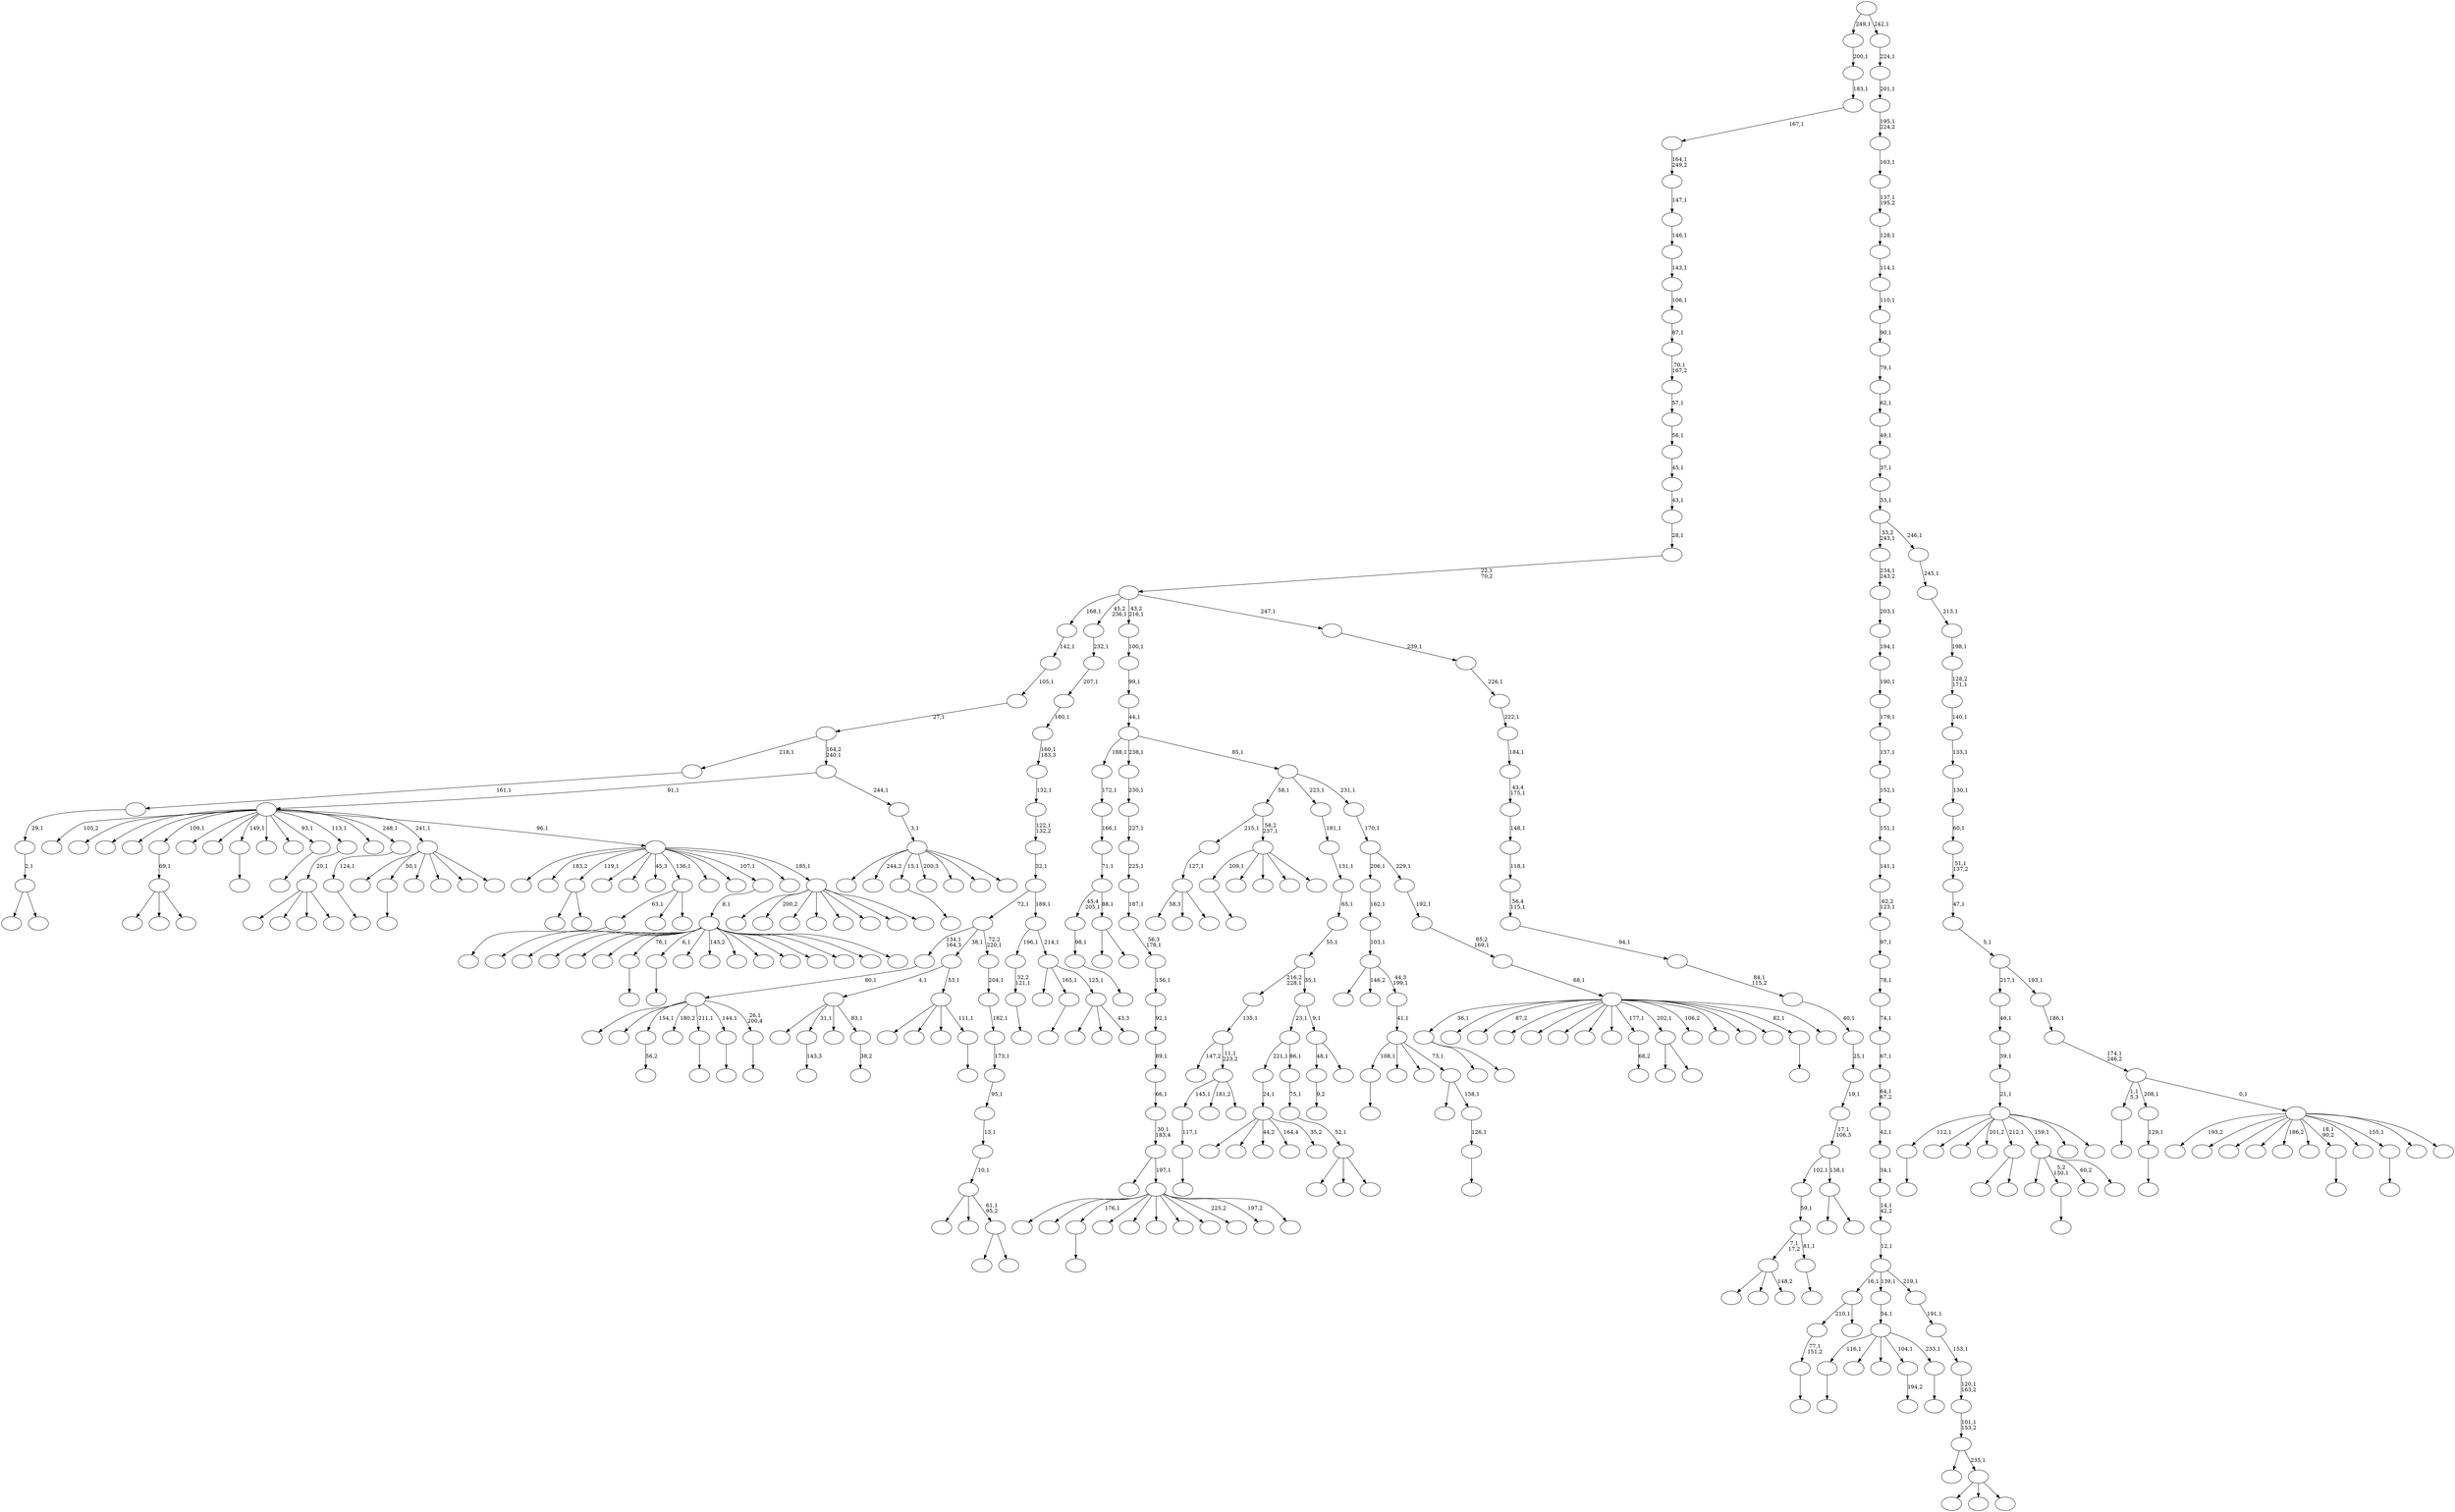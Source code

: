 digraph T {
	450 [label=""]
	449 [label=""]
	448 [label=""]
	447 [label=""]
	446 [label=""]
	445 [label=""]
	444 [label=""]
	443 [label=""]
	442 [label=""]
	441 [label=""]
	440 [label=""]
	439 [label=""]
	438 [label=""]
	437 [label=""]
	436 [label=""]
	435 [label=""]
	434 [label=""]
	433 [label=""]
	432 [label=""]
	431 [label=""]
	430 [label=""]
	429 [label=""]
	428 [label=""]
	427 [label=""]
	426 [label=""]
	425 [label=""]
	424 [label=""]
	423 [label=""]
	422 [label=""]
	421 [label=""]
	420 [label=""]
	419 [label=""]
	418 [label=""]
	417 [label=""]
	416 [label=""]
	415 [label=""]
	414 [label=""]
	413 [label=""]
	412 [label=""]
	411 [label=""]
	410 [label=""]
	409 [label=""]
	408 [label=""]
	407 [label=""]
	406 [label=""]
	405 [label=""]
	404 [label=""]
	403 [label=""]
	402 [label=""]
	401 [label=""]
	400 [label=""]
	399 [label=""]
	398 [label=""]
	397 [label=""]
	396 [label=""]
	395 [label=""]
	394 [label=""]
	393 [label=""]
	392 [label=""]
	391 [label=""]
	390 [label=""]
	389 [label=""]
	388 [label=""]
	387 [label=""]
	386 [label=""]
	385 [label=""]
	384 [label=""]
	383 [label=""]
	382 [label=""]
	381 [label=""]
	380 [label=""]
	379 [label=""]
	378 [label=""]
	377 [label=""]
	376 [label=""]
	375 [label=""]
	374 [label=""]
	373 [label=""]
	372 [label=""]
	371 [label=""]
	370 [label=""]
	369 [label=""]
	368 [label=""]
	367 [label=""]
	366 [label=""]
	365 [label=""]
	364 [label=""]
	363 [label=""]
	362 [label=""]
	361 [label=""]
	360 [label=""]
	359 [label=""]
	358 [label=""]
	357 [label=""]
	356 [label=""]
	355 [label=""]
	354 [label=""]
	353 [label=""]
	352 [label=""]
	351 [label=""]
	350 [label=""]
	349 [label=""]
	348 [label=""]
	347 [label=""]
	346 [label=""]
	345 [label=""]
	344 [label=""]
	343 [label=""]
	342 [label=""]
	341 [label=""]
	340 [label=""]
	339 [label=""]
	338 [label=""]
	337 [label=""]
	336 [label=""]
	335 [label=""]
	334 [label=""]
	333 [label=""]
	332 [label=""]
	331 [label=""]
	330 [label=""]
	329 [label=""]
	328 [label=""]
	327 [label=""]
	326 [label=""]
	325 [label=""]
	324 [label=""]
	323 [label=""]
	322 [label=""]
	321 [label=""]
	320 [label=""]
	319 [label=""]
	318 [label=""]
	317 [label=""]
	316 [label=""]
	315 [label=""]
	314 [label=""]
	313 [label=""]
	312 [label=""]
	311 [label=""]
	310 [label=""]
	309 [label=""]
	308 [label=""]
	307 [label=""]
	306 [label=""]
	305 [label=""]
	304 [label=""]
	303 [label=""]
	302 [label=""]
	301 [label=""]
	300 [label=""]
	299 [label=""]
	298 [label=""]
	297 [label=""]
	296 [label=""]
	295 [label=""]
	294 [label=""]
	293 [label=""]
	292 [label=""]
	291 [label=""]
	290 [label=""]
	289 [label=""]
	288 [label=""]
	287 [label=""]
	286 [label=""]
	285 [label=""]
	284 [label=""]
	283 [label=""]
	282 [label=""]
	281 [label=""]
	280 [label=""]
	279 [label=""]
	278 [label=""]
	277 [label=""]
	276 [label=""]
	275 [label=""]
	274 [label=""]
	273 [label=""]
	272 [label=""]
	271 [label=""]
	270 [label=""]
	269 [label=""]
	268 [label=""]
	267 [label=""]
	266 [label=""]
	265 [label=""]
	264 [label=""]
	263 [label=""]
	262 [label=""]
	261 [label=""]
	260 [label=""]
	259 [label=""]
	258 [label=""]
	257 [label=""]
	256 [label=""]
	255 [label=""]
	254 [label=""]
	253 [label=""]
	252 [label=""]
	251 [label=""]
	250 [label=""]
	249 [label=""]
	248 [label=""]
	247 [label=""]
	246 [label=""]
	245 [label=""]
	244 [label=""]
	243 [label=""]
	242 [label=""]
	241 [label=""]
	240 [label=""]
	239 [label=""]
	238 [label=""]
	237 [label=""]
	236 [label=""]
	235 [label=""]
	234 [label=""]
	233 [label=""]
	232 [label=""]
	231 [label=""]
	230 [label=""]
	229 [label=""]
	228 [label=""]
	227 [label=""]
	226 [label=""]
	225 [label=""]
	224 [label=""]
	223 [label=""]
	222 [label=""]
	221 [label=""]
	220 [label=""]
	219 [label=""]
	218 [label=""]
	217 [label=""]
	216 [label=""]
	215 [label=""]
	214 [label=""]
	213 [label=""]
	212 [label=""]
	211 [label=""]
	210 [label=""]
	209 [label=""]
	208 [label=""]
	207 [label=""]
	206 [label=""]
	205 [label=""]
	204 [label=""]
	203 [label=""]
	202 [label=""]
	201 [label=""]
	200 [label=""]
	199 [label=""]
	198 [label=""]
	197 [label=""]
	196 [label=""]
	195 [label=""]
	194 [label=""]
	193 [label=""]
	192 [label=""]
	191 [label=""]
	190 [label=""]
	189 [label=""]
	188 [label=""]
	187 [label=""]
	186 [label=""]
	185 [label=""]
	184 [label=""]
	183 [label=""]
	182 [label=""]
	181 [label=""]
	180 [label=""]
	179 [label=""]
	178 [label=""]
	177 [label=""]
	176 [label=""]
	175 [label=""]
	174 [label=""]
	173 [label=""]
	172 [label=""]
	171 [label=""]
	170 [label=""]
	169 [label=""]
	168 [label=""]
	167 [label=""]
	166 [label=""]
	165 [label=""]
	164 [label=""]
	163 [label=""]
	162 [label=""]
	161 [label=""]
	160 [label=""]
	159 [label=""]
	158 [label=""]
	157 [label=""]
	156 [label=""]
	155 [label=""]
	154 [label=""]
	153 [label=""]
	152 [label=""]
	151 [label=""]
	150 [label=""]
	149 [label=""]
	148 [label=""]
	147 [label=""]
	146 [label=""]
	145 [label=""]
	144 [label=""]
	143 [label=""]
	142 [label=""]
	141 [label=""]
	140 [label=""]
	139 [label=""]
	138 [label=""]
	137 [label=""]
	136 [label=""]
	135 [label=""]
	134 [label=""]
	133 [label=""]
	132 [label=""]
	131 [label=""]
	130 [label=""]
	129 [label=""]
	128 [label=""]
	127 [label=""]
	126 [label=""]
	125 [label=""]
	124 [label=""]
	123 [label=""]
	122 [label=""]
	121 [label=""]
	120 [label=""]
	119 [label=""]
	118 [label=""]
	117 [label=""]
	116 [label=""]
	115 [label=""]
	114 [label=""]
	113 [label=""]
	112 [label=""]
	111 [label=""]
	110 [label=""]
	109 [label=""]
	108 [label=""]
	107 [label=""]
	106 [label=""]
	105 [label=""]
	104 [label=""]
	103 [label=""]
	102 [label=""]
	101 [label=""]
	100 [label=""]
	99 [label=""]
	98 [label=""]
	97 [label=""]
	96 [label=""]
	95 [label=""]
	94 [label=""]
	93 [label=""]
	92 [label=""]
	91 [label=""]
	90 [label=""]
	89 [label=""]
	88 [label=""]
	87 [label=""]
	86 [label=""]
	85 [label=""]
	84 [label=""]
	83 [label=""]
	82 [label=""]
	81 [label=""]
	80 [label=""]
	79 [label=""]
	78 [label=""]
	77 [label=""]
	76 [label=""]
	75 [label=""]
	74 [label=""]
	73 [label=""]
	72 [label=""]
	71 [label=""]
	70 [label=""]
	69 [label=""]
	68 [label=""]
	67 [label=""]
	66 [label=""]
	65 [label=""]
	64 [label=""]
	63 [label=""]
	62 [label=""]
	61 [label=""]
	60 [label=""]
	59 [label=""]
	58 [label=""]
	57 [label=""]
	56 [label=""]
	55 [label=""]
	54 [label=""]
	53 [label=""]
	52 [label=""]
	51 [label=""]
	50 [label=""]
	49 [label=""]
	48 [label=""]
	47 [label=""]
	46 [label=""]
	45 [label=""]
	44 [label=""]
	43 [label=""]
	42 [label=""]
	41 [label=""]
	40 [label=""]
	39 [label=""]
	38 [label=""]
	37 [label=""]
	36 [label=""]
	35 [label=""]
	34 [label=""]
	33 [label=""]
	32 [label=""]
	31 [label=""]
	30 [label=""]
	29 [label=""]
	28 [label=""]
	27 [label=""]
	26 [label=""]
	25 [label=""]
	24 [label=""]
	23 [label=""]
	22 [label=""]
	21 [label=""]
	20 [label=""]
	19 [label=""]
	18 [label=""]
	17 [label=""]
	16 [label=""]
	15 [label=""]
	14 [label=""]
	13 [label=""]
	12 [label=""]
	11 [label=""]
	10 [label=""]
	9 [label=""]
	8 [label=""]
	7 [label=""]
	6 [label=""]
	5 [label=""]
	4 [label=""]
	3 [label=""]
	2 [label=""]
	1 [label=""]
	0 [label=""]
	442 -> 443 [label=""]
	441 -> 442 [label="117,1"]
	435 -> 436 [label=""]
	428 -> 429 [label=""]
	424 -> 425 [label=""]
	420 -> 427 [label=""]
	420 -> 421 [label=""]
	416 -> 417 [label=""]
	415 -> 416 [label="77,1\n151,2"]
	407 -> 439 [label=""]
	407 -> 408 [label=""]
	405 -> 406 [label=""]
	401 -> 402 [label=""]
	392 -> 393 [label=""]
	389 -> 390 [label=""]
	385 -> 386 [label="56,2"]
	383 -> 432 [label=""]
	383 -> 384 [label=""]
	382 -> 383 [label="2,1"]
	381 -> 382 [label="29,1"]
	380 -> 381 [label="161,1"]
	373 -> 374 [label=""]
	371 -> 372 [label=""]
	370 -> 371 [label="32,2\n121,1"]
	362 -> 412 [label=""]
	362 -> 363 [label=""]
	360 -> 361 [label=""]
	359 -> 360 [label="98,1"]
	355 -> 356 [label=""]
	353 -> 415 [label="210,1"]
	353 -> 354 [label=""]
	351 -> 352 [label=""]
	333 -> 378 [label=""]
	333 -> 347 [label=""]
	333 -> 334 [label=""]
	332 -> 333 [label="69,1"]
	330 -> 331 [label=""]
	324 -> 441 [label="145,1"]
	324 -> 364 [label="181,2"]
	324 -> 325 [label=""]
	323 -> 423 [label="147,2"]
	323 -> 324 [label="11,1\n223,2"]
	322 -> 323 [label="135,1"]
	320 -> 321 [label=""]
	312 -> 313 [label="143,3"]
	310 -> 311 [label=""]
	303 -> 304 [label=""]
	299 -> 422 [label="58,3"]
	299 -> 335 [label=""]
	299 -> 300 [label=""]
	298 -> 299 [label="127,1"]
	293 -> 358 [label=""]
	293 -> 294 [label=""]
	292 -> 359 [label="45,4\n205,1"]
	292 -> 293 [label="88,1"]
	291 -> 292 [label="71,1"]
	290 -> 291 [label="166,1"]
	289 -> 290 [label="172,1"]
	278 -> 279 [label=""]
	276 -> 430 [label=""]
	276 -> 343 [label=""]
	276 -> 306 [label="44,2"]
	276 -> 281 [label="164,4"]
	276 -> 277 [label="35,2"]
	275 -> 276 [label="24,1"]
	273 -> 340 [label=""]
	273 -> 328 [label=""]
	273 -> 274 [label="148,2"]
	271 -> 392 [label="63,1"]
	271 -> 283 [label=""]
	271 -> 272 [label=""]
	268 -> 269 [label="68,2"]
	266 -> 267 [label=""]
	263 -> 339 [label=""]
	263 -> 264 [label=""]
	259 -> 447 [label=""]
	259 -> 424 [label="5,2\n150,1"]
	259 -> 342 [label="60,2"]
	259 -> 260 [label=""]
	256 -> 257 [label="9,2"]
	253 -> 254 [label=""]
	252 -> 253 [label="129,1"]
	250 -> 251 [label=""]
	249 -> 411 [label=""]
	249 -> 409 [label=""]
	249 -> 385 [label="154,1"]
	249 -> 369 [label="180,2"]
	249 -> 330 [label="211,1"]
	249 -> 278 [label="144,1"]
	249 -> 250 [label="26,1\n200,4"]
	248 -> 249 [label="80,1"]
	246 -> 247 [label=""]
	241 -> 444 [label=""]
	241 -> 350 [label=""]
	241 -> 242 [label=""]
	240 -> 241 [label="52,1"]
	239 -> 240 [label="75,1"]
	238 -> 275 [label="221,1"]
	238 -> 239 [label="86,1"]
	234 -> 235 [label=""]
	232 -> 233 [label=""]
	225 -> 226 [label="38,2"]
	224 -> 446 [label=""]
	224 -> 312 [label="31,1"]
	224 -> 296 [label=""]
	224 -> 225 [label="83,1"]
	220 -> 410 [label=""]
	220 -> 387 [label=""]
	220 -> 373 [label="176,1"]
	220 -> 368 [label=""]
	220 -> 366 [label=""]
	220 -> 348 [label=""]
	220 -> 346 [label=""]
	220 -> 319 [label=""]
	220 -> 270 [label="225,2"]
	220 -> 229 [label="197,2"]
	220 -> 221 [label=""]
	219 -> 341 [label=""]
	219 -> 220 [label="197,1"]
	218 -> 219 [label="30,1\n183,4"]
	217 -> 218 [label="66,1"]
	216 -> 217 [label="89,1"]
	215 -> 216 [label="92,1"]
	214 -> 215 [label="156,1"]
	213 -> 214 [label="56,3\n178,1"]
	212 -> 213 [label="187,1"]
	211 -> 212 [label="225,1"]
	210 -> 211 [label="227,1"]
	209 -> 210 [label="230,1"]
	205 -> 419 [label=""]
	205 -> 315 [label=""]
	205 -> 297 [label=""]
	205 -> 206 [label=""]
	204 -> 205 [label="20,1"]
	199 -> 437 [label=""]
	199 -> 433 [label=""]
	199 -> 426 [label=""]
	199 -> 395 [label=""]
	199 -> 379 [label=""]
	199 -> 355 [label="76,1"]
	199 -> 320 [label="6,1"]
	199 -> 316 [label=""]
	199 -> 302 [label="143,2"]
	199 -> 301 [label=""]
	199 -> 286 [label=""]
	199 -> 258 [label=""]
	199 -> 228 [label=""]
	199 -> 202 [label=""]
	199 -> 201 [label=""]
	199 -> 200 [label=""]
	198 -> 199 [label="8,1"]
	194 -> 195 [label=""]
	193 -> 194 [label="124,1"]
	189 -> 440 [label=""]
	189 -> 405 [label="50,1"]
	189 -> 388 [label=""]
	189 -> 344 [label=""]
	189 -> 284 [label=""]
	189 -> 190 [label=""]
	183 -> 184 [label="194,2"]
	181 -> 435 [label="112,1"]
	181 -> 394 [label=""]
	181 -> 377 [label=""]
	181 -> 375 [label="201,2"]
	181 -> 362 [label="212,1"]
	181 -> 259 [label="159,1"]
	181 -> 243 [label=""]
	181 -> 182 [label=""]
	180 -> 181 [label="21,1"]
	179 -> 180 [label="39,1"]
	178 -> 179 [label="46,1"]
	175 -> 176 [label=""]
	174 -> 285 [label=""]
	174 -> 280 [label=""]
	174 -> 192 [label=""]
	174 -> 175 [label="111,1"]
	173 -> 224 [label="4,1"]
	173 -> 174 [label="53,1"]
	171 -> 172 [label=""]
	170 -> 389 [label="116,1"]
	170 -> 337 [label=""]
	170 -> 188 [label=""]
	170 -> 183 [label="104,1"]
	170 -> 171 [label="233,1"]
	169 -> 170 [label="54,1"]
	167 -> 305 [label=""]
	167 -> 262 [label=""]
	167 -> 168 [label=""]
	166 -> 196 [label=""]
	166 -> 167 [label="235,1"]
	165 -> 166 [label="101,1\n153,2"]
	164 -> 165 [label="120,1\n163,2"]
	163 -> 164 [label="153,1"]
	162 -> 163 [label="191,1"]
	161 -> 353 [label="16,1"]
	161 -> 169 [label="139,1"]
	161 -> 162 [label="219,1"]
	160 -> 161 [label="12,1"]
	159 -> 160 [label="14,1\n42,2"]
	158 -> 159 [label="34,1"]
	157 -> 158 [label="42,1"]
	156 -> 157 [label="64,1\n67,2"]
	155 -> 156 [label="67,1"]
	154 -> 155 [label="74,1"]
	153 -> 154 [label="78,1"]
	152 -> 153 [label="97,1"]
	151 -> 152 [label="62,2\n123,1"]
	150 -> 151 [label="141,1"]
	149 -> 150 [label="151,1"]
	148 -> 149 [label="152,1"]
	147 -> 148 [label="157,1"]
	146 -> 147 [label="179,1"]
	145 -> 146 [label="190,1"]
	144 -> 145 [label="194,1"]
	143 -> 144 [label="203,1"]
	142 -> 143 [label="234,1\n243,2"]
	139 -> 401 [label="209,1"]
	139 -> 349 [label=""]
	139 -> 245 [label=""]
	139 -> 208 [label=""]
	139 -> 140 [label=""]
	138 -> 298 [label="215,1"]
	138 -> 139 [label="58,2\n237,1"]
	136 -> 137 [label=""]
	135 -> 136 [label="126,1"]
	134 -> 265 [label=""]
	134 -> 135 [label="158,1"]
	133 -> 246 [label="108,1"]
	133 -> 230 [label=""]
	133 -> 141 [label=""]
	133 -> 134 [label="73,1"]
	132 -> 133 [label="41,1"]
	131 -> 309 [label=""]
	131 -> 203 [label="146,2"]
	131 -> 132 [label="44,3\n199,1"]
	130 -> 131 [label="103,1"]
	129 -> 130 [label="162,1"]
	126 -> 365 [label=""]
	126 -> 336 [label="200,2"]
	126 -> 314 [label=""]
	126 -> 255 [label=""]
	126 -> 237 [label=""]
	126 -> 185 [label=""]
	126 -> 177 [label=""]
	126 -> 127 [label=""]
	125 -> 449 [label=""]
	125 -> 438 [label="183,2"]
	125 -> 407 [label="119,1"]
	125 -> 376 [label=""]
	125 -> 329 [label=""]
	125 -> 327 [label="45,3"]
	125 -> 271 [label="136,1"]
	125 -> 244 [label=""]
	125 -> 223 [label=""]
	125 -> 198 [label="107,1"]
	125 -> 186 [label=""]
	125 -> 126 [label="185,1"]
	124 -> 434 [label="105,2"]
	124 -> 418 [label=""]
	124 -> 413 [label=""]
	124 -> 400 [label=""]
	124 -> 332 [label="109,1"]
	124 -> 318 [label=""]
	124 -> 317 [label=""]
	124 -> 303 [label="149,1"]
	124 -> 295 [label=""]
	124 -> 287 [label=""]
	124 -> 234 [label="93,1"]
	124 -> 204 [label="113,1"]
	124 -> 197 [label=""]
	124 -> 193 [label="248,1"]
	124 -> 189 [label="241,1"]
	124 -> 125 [label="96,1"]
	121 -> 122 [label=""]
	120 -> 273 [label="7,1\n17,2"]
	120 -> 121 [label="81,1"]
	119 -> 120 [label="59,1"]
	117 -> 398 [label=""]
	117 -> 391 [label="244,2"]
	117 -> 310 [label="15,1"]
	117 -> 261 [label="200,3"]
	117 -> 236 [label=""]
	117 -> 222 [label=""]
	117 -> 118 [label=""]
	116 -> 117 [label="3,1"]
	115 -> 124 [label="91,1"]
	115 -> 116 [label="244,1"]
	114 -> 380 [label="218,1"]
	114 -> 115 [label="164,2\n240,1"]
	113 -> 114 [label="27,1"]
	112 -> 113 [label="105,1"]
	111 -> 112 [label="142,1"]
	109 -> 345 [label=""]
	109 -> 110 [label=""]
	108 -> 403 [label=""]
	108 -> 231 [label=""]
	108 -> 109 [label="61,1\n95,2"]
	107 -> 108 [label="10,1"]
	106 -> 107 [label="13,1"]
	105 -> 106 [label="95,1"]
	104 -> 105 [label="173,1"]
	103 -> 104 [label="182,1"]
	102 -> 103 [label="204,1"]
	101 -> 248 [label="134,1\n164,3"]
	101 -> 173 [label="38,1"]
	101 -> 102 [label="72,2\n220,1"]
	99 -> 307 [label=""]
	99 -> 128 [label=""]
	99 -> 100 [label="43,3"]
	98 -> 404 [label=""]
	98 -> 266 [label="165,1"]
	98 -> 99 [label="125,1"]
	97 -> 370 [label="196,1"]
	97 -> 98 [label="214,1"]
	96 -> 101 [label="72,1"]
	96 -> 97 [label="189,1"]
	95 -> 96 [label="32,1"]
	94 -> 95 [label="122,1\n132,2"]
	93 -> 94 [label="132,1"]
	92 -> 93 [label="160,1\n183,3"]
	91 -> 92 [label="180,1"]
	90 -> 91 [label="207,1"]
	89 -> 90 [label="232,1"]
	87 -> 256 [label="48,1"]
	87 -> 88 [label=""]
	86 -> 238 [label="23,1"]
	86 -> 87 [label="9,1"]
	85 -> 322 [label="216,2\n228,1"]
	85 -> 86 [label="35,1"]
	84 -> 85 [label="55,1"]
	83 -> 84 [label="65,1"]
	82 -> 83 [label="131,1"]
	81 -> 82 [label="181,1"]
	79 -> 80 [label=""]
	77 -> 420 [label="36,1"]
	77 -> 399 [label=""]
	77 -> 396 [label="87,2"]
	77 -> 367 [label=""]
	77 -> 357 [label=""]
	77 -> 326 [label=""]
	77 -> 288 [label=""]
	77 -> 282 [label=""]
	77 -> 268 [label="177,1"]
	77 -> 263 [label="202,1"]
	77 -> 227 [label="106,2"]
	77 -> 207 [label=""]
	77 -> 187 [label=""]
	77 -> 123 [label=""]
	77 -> 79 [label="82,1"]
	77 -> 78 [label=""]
	76 -> 77 [label="68,1"]
	75 -> 76 [label="85,2\n169,1"]
	74 -> 75 [label="192,1"]
	73 -> 129 [label="206,1"]
	73 -> 74 [label="229,1"]
	72 -> 73 [label="170,1"]
	71 -> 138 [label="58,1"]
	71 -> 81 [label="223,1"]
	71 -> 72 [label="231,1"]
	70 -> 289 [label="188,1"]
	70 -> 209 [label="238,1"]
	70 -> 71 [label="85,1"]
	69 -> 70 [label="44,1"]
	68 -> 69 [label="99,1"]
	67 -> 68 [label="100,1"]
	65 -> 308 [label=""]
	65 -> 66 [label=""]
	64 -> 119 [label="102,1"]
	64 -> 65 [label="138,1"]
	63 -> 64 [label="17,1\n106,3"]
	62 -> 63 [label="19,1"]
	61 -> 62 [label="25,1"]
	60 -> 61 [label="40,1"]
	59 -> 60 [label="84,1\n115,2"]
	58 -> 59 [label="94,1"]
	57 -> 58 [label="56,4\n115,1"]
	56 -> 57 [label="118,1"]
	55 -> 56 [label="148,1"]
	54 -> 55 [label="43,4\n175,1"]
	53 -> 54 [label="184,1"]
	52 -> 53 [label="222,1"]
	51 -> 52 [label="226,1"]
	50 -> 51 [label="239,1"]
	49 -> 111 [label="168,1"]
	49 -> 89 [label="45,2\n236,1"]
	49 -> 67 [label="43,2\n216,1"]
	49 -> 50 [label="247,1"]
	48 -> 49 [label="22,1\n70,2"]
	47 -> 48 [label="28,1"]
	46 -> 47 [label="43,1"]
	45 -> 46 [label="45,1"]
	44 -> 45 [label="56,1"]
	43 -> 44 [label="57,1"]
	42 -> 43 [label="70,1\n167,2"]
	41 -> 42 [label="87,1"]
	40 -> 41 [label="106,1"]
	39 -> 40 [label="143,1"]
	38 -> 39 [label="146,1"]
	37 -> 38 [label="147,1"]
	36 -> 37 [label="164,1\n249,2"]
	35 -> 36 [label="167,1"]
	34 -> 35 [label="183,1"]
	33 -> 34 [label="200,1"]
	31 -> 450 [label="193,2"]
	31 -> 448 [label=""]
	31 -> 445 [label=""]
	31 -> 431 [label=""]
	31 -> 414 [label="186,2"]
	31 -> 397 [label=""]
	31 -> 351 [label="18,1\n90,2"]
	31 -> 338 [label=""]
	31 -> 232 [label="155,1"]
	31 -> 191 [label=""]
	31 -> 32 [label=""]
	30 -> 428 [label="1,1\n5,3"]
	30 -> 252 [label="208,1"]
	30 -> 31 [label="0,1"]
	29 -> 30 [label="174,1\n246,2"]
	28 -> 29 [label="186,1"]
	27 -> 178 [label="217,1"]
	27 -> 28 [label="193,1"]
	26 -> 27 [label="5,1"]
	25 -> 26 [label="47,1"]
	24 -> 25 [label="51,1\n137,2"]
	23 -> 24 [label="60,1"]
	22 -> 23 [label="130,1"]
	21 -> 22 [label="133,1"]
	20 -> 21 [label="140,1"]
	19 -> 20 [label="128,2\n171,1"]
	18 -> 19 [label="198,1"]
	17 -> 18 [label="213,1"]
	16 -> 17 [label="245,1"]
	15 -> 142 [label="33,2\n243,1"]
	15 -> 16 [label="246,1"]
	14 -> 15 [label="33,1"]
	13 -> 14 [label="37,1"]
	12 -> 13 [label="49,1"]
	11 -> 12 [label="62,1"]
	10 -> 11 [label="79,1"]
	9 -> 10 [label="90,1"]
	8 -> 9 [label="110,1"]
	7 -> 8 [label="114,1"]
	6 -> 7 [label="128,1"]
	5 -> 6 [label="137,1\n195,2"]
	4 -> 5 [label="163,1"]
	3 -> 4 [label="195,1\n224,2"]
	2 -> 3 [label="201,1"]
	1 -> 2 [label="224,1"]
	0 -> 33 [label="249,1"]
	0 -> 1 [label="242,1"]
}

